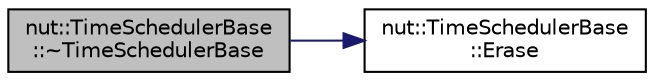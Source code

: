 digraph "nut::TimeSchedulerBase::~TimeSchedulerBase"
{
 // LATEX_PDF_SIZE
  edge [fontname="Helvetica",fontsize="10",labelfontname="Helvetica",labelfontsize="10"];
  node [fontname="Helvetica",fontsize="10",shape=record];
  rankdir="LR";
  Node1 [label="nut::TimeSchedulerBase\l::~TimeSchedulerBase",height=0.2,width=0.4,color="black", fillcolor="grey75", style="filled", fontcolor="black",tooltip="デストラクタ"];
  Node1 -> Node2 [color="midnightblue",fontsize="10",style="solid",fontname="Helvetica"];
  Node2 [label="nut::TimeSchedulerBase\l::Erase",height=0.2,width=0.4,color="black", fillcolor="white", style="filled",URL="$d9/d00/classnut_1_1_time_scheduler_base.html#a1d0ecaefe7d5c5f1266a4021fba23d69",tooltip="スケジューラ削除"];
}
